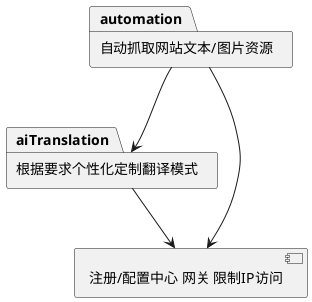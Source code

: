 @startuml
'https://plantuml.com/deployment-diagram
package automation [
自动抓取网站文本/图片资源
]
package aiTranslation [
根据要求个性化定制翻译模式
]
component nacos[
注册/配置中心 网关 限制IP访问
]
automation --> aiTranslation
automation --> nacos
aiTranslation --> nacos
@enduml